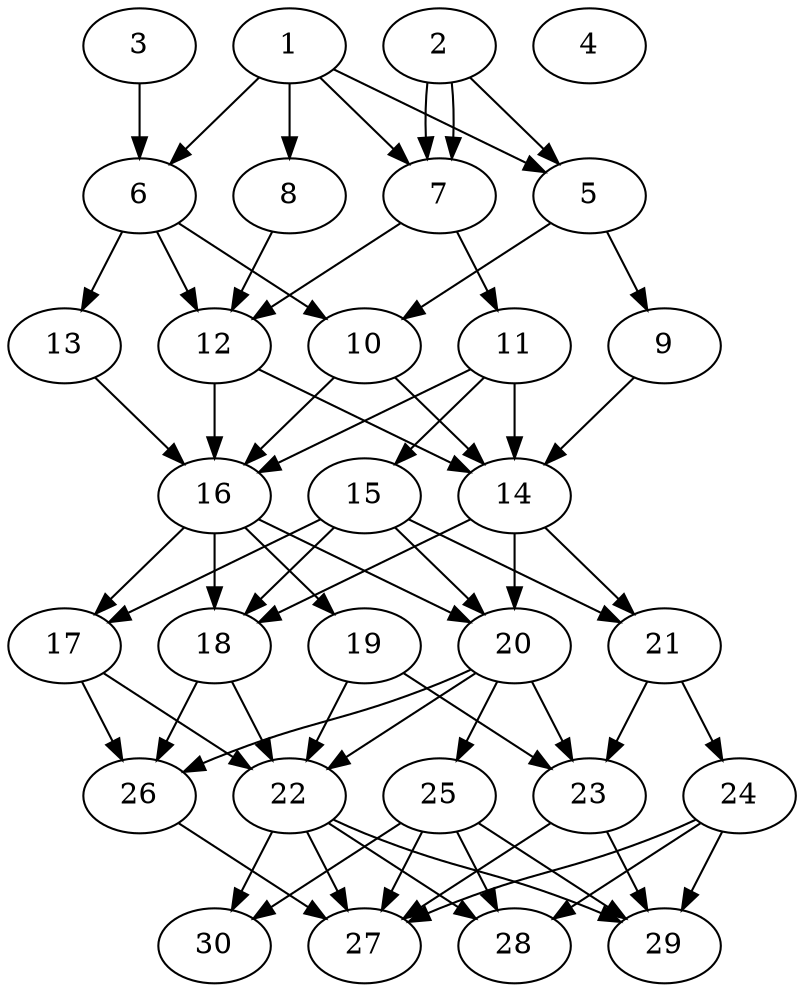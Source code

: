// DAG automatically generated by daggen at Thu Oct  3 14:04:19 2019
// ./daggen --dot -n 30 --ccr 0.5 --fat 0.5 --regular 0.7 --density 0.9 --mindata 5242880 --maxdata 52428800 
digraph G {
  1 [size="50589696", alpha="0.13", expect_size="25294848"] 
  1 -> 5 [size ="25294848"]
  1 -> 6 [size ="25294848"]
  1 -> 7 [size ="25294848"]
  1 -> 8 [size ="25294848"]
  2 [size="69359616", alpha="0.19", expect_size="34679808"] 
  2 -> 5 [size ="34679808"]
  2 -> 7 [size ="34679808"]
  2 -> 7 [size ="34679808"]
  3 [size="62967808", alpha="0.17", expect_size="31483904"] 
  3 -> 6 [size ="31483904"]
  4 [size="81637376", alpha="0.09", expect_size="40818688"] 
  5 [size="101890048", alpha="0.14", expect_size="50945024"] 
  5 -> 9 [size ="50945024"]
  5 -> 10 [size ="50945024"]
  6 [size="80062464", alpha="0.05", expect_size="40031232"] 
  6 -> 10 [size ="40031232"]
  6 -> 12 [size ="40031232"]
  6 -> 13 [size ="40031232"]
  7 [size="32886784", alpha="0.18", expect_size="16443392"] 
  7 -> 11 [size ="16443392"]
  7 -> 12 [size ="16443392"]
  8 [size="87377920", alpha="0.08", expect_size="43688960"] 
  8 -> 12 [size ="43688960"]
  9 [size="32317440", alpha="0.04", expect_size="16158720"] 
  9 -> 14 [size ="16158720"]
  10 [size="47755264", alpha="0.15", expect_size="23877632"] 
  10 -> 14 [size ="23877632"]
  10 -> 16 [size ="23877632"]
  11 [size="76361728", alpha="0.18", expect_size="38180864"] 
  11 -> 14 [size ="38180864"]
  11 -> 15 [size ="38180864"]
  11 -> 16 [size ="38180864"]
  12 [size="44648448", alpha="0.05", expect_size="22324224"] 
  12 -> 14 [size ="22324224"]
  12 -> 16 [size ="22324224"]
  13 [size="41465856", alpha="0.08", expect_size="20732928"] 
  13 -> 16 [size ="20732928"]
  14 [size="27484160", alpha="0.11", expect_size="13742080"] 
  14 -> 18 [size ="13742080"]
  14 -> 20 [size ="13742080"]
  14 -> 21 [size ="13742080"]
  15 [size="70809600", alpha="0.06", expect_size="35404800"] 
  15 -> 17 [size ="35404800"]
  15 -> 18 [size ="35404800"]
  15 -> 20 [size ="35404800"]
  15 -> 21 [size ="35404800"]
  16 [size="40646656", alpha="0.15", expect_size="20323328"] 
  16 -> 17 [size ="20323328"]
  16 -> 18 [size ="20323328"]
  16 -> 19 [size ="20323328"]
  16 -> 20 [size ="20323328"]
  17 [size="64548864", alpha="0.08", expect_size="32274432"] 
  17 -> 22 [size ="32274432"]
  17 -> 26 [size ="32274432"]
  18 [size="56612864", alpha="0.18", expect_size="28306432"] 
  18 -> 22 [size ="28306432"]
  18 -> 26 [size ="28306432"]
  19 [size="96045056", alpha="0.14", expect_size="48022528"] 
  19 -> 22 [size ="48022528"]
  19 -> 23 [size ="48022528"]
  20 [size="20328448", alpha="0.02", expect_size="10164224"] 
  20 -> 22 [size ="10164224"]
  20 -> 23 [size ="10164224"]
  20 -> 25 [size ="10164224"]
  20 -> 26 [size ="10164224"]
  21 [size="90298368", alpha="0.17", expect_size="45149184"] 
  21 -> 23 [size ="45149184"]
  21 -> 24 [size ="45149184"]
  22 [size="82522112", alpha="0.06", expect_size="41261056"] 
  22 -> 27 [size ="41261056"]
  22 -> 28 [size ="41261056"]
  22 -> 29 [size ="41261056"]
  22 -> 30 [size ="41261056"]
  23 [size="13215744", alpha="0.05", expect_size="6607872"] 
  23 -> 27 [size ="6607872"]
  23 -> 29 [size ="6607872"]
  24 [size="52514816", alpha="0.19", expect_size="26257408"] 
  24 -> 27 [size ="26257408"]
  24 -> 28 [size ="26257408"]
  24 -> 29 [size ="26257408"]
  25 [size="12253184", alpha="0.13", expect_size="6126592"] 
  25 -> 27 [size ="6126592"]
  25 -> 28 [size ="6126592"]
  25 -> 29 [size ="6126592"]
  25 -> 30 [size ="6126592"]
  26 [size="40034304", alpha="0.02", expect_size="20017152"] 
  26 -> 27 [size ="20017152"]
  27 [size="15697920", alpha="0.15", expect_size="7848960"] 
  28 [size="54980608", alpha="0.05", expect_size="27490304"] 
  29 [size="45238272", alpha="0.19", expect_size="22619136"] 
  30 [size="19257344", alpha="0.01", expect_size="9628672"] 
}
